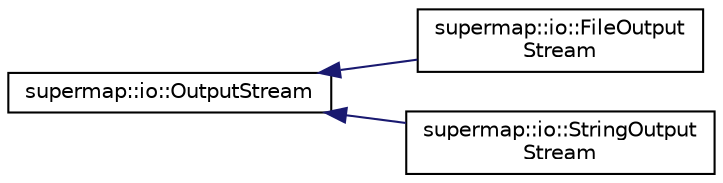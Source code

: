 digraph "Graphical Class Hierarchy"
{
 // LATEX_PDF_SIZE
  edge [fontname="Helvetica",fontsize="10",labelfontname="Helvetica",labelfontsize="10"];
  node [fontname="Helvetica",fontsize="10",shape=record];
  rankdir="LR";
  Node0 [label="supermap::io::OutputStream",height=0.2,width=0.4,color="black", fillcolor="white", style="filled",URL="$classsupermap_1_1io_1_1OutputStream.html",tooltip="Abstract output stream. Wraps std::ostream."];
  Node0 -> Node1 [dir="back",color="midnightblue",fontsize="10",style="solid",fontname="Helvetica"];
  Node1 [label="supermap::io::FileOutput\lStream",height=0.2,width=0.4,color="black", fillcolor="white", style="filled",URL="$classsupermap_1_1io_1_1FileOutputStream.html",tooltip="Output stream specialization to work with files output stream."];
  Node0 -> Node2 [dir="back",color="midnightblue",fontsize="10",style="solid",fontname="Helvetica"];
  Node2 [label="supermap::io::StringOutput\lStream",height=0.2,width=0.4,color="black", fillcolor="white", style="filled",URL="$classsupermap_1_1io_1_1StringOutputStream.html",tooltip=" "];
}
